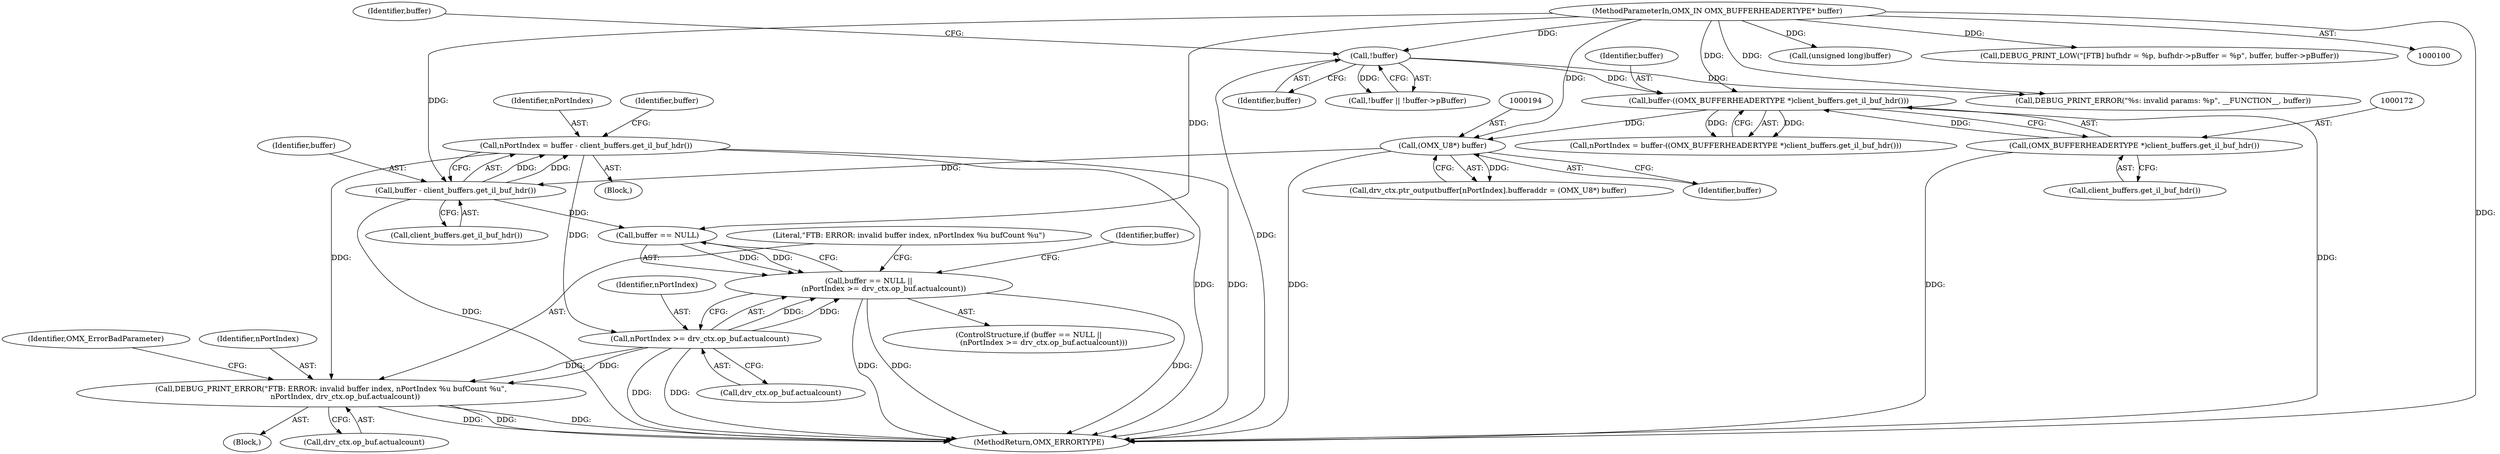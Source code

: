 digraph "0_Android_5b82f4f90c3d531313714df4b936f92fb0ff15cf_1@integer" {
"1000239" [label="(Call,nPortIndex = buffer - client_buffers.get_il_buf_hdr())"];
"1000241" [label="(Call,buffer - client_buffers.get_il_buf_hdr())"];
"1000193" [label="(Call,(OMX_U8*) buffer)"];
"1000169" [label="(Call,buffer-((OMX_BUFFERHEADERTYPE *)client_buffers.get_il_buf_hdr()))"];
"1000122" [label="(Call,!buffer)"];
"1000102" [label="(MethodParameterIn,OMX_IN OMX_BUFFERHEADERTYPE* buffer)"];
"1000171" [label="(Call,(OMX_BUFFERHEADERTYPE *)client_buffers.get_il_buf_hdr())"];
"1000249" [label="(Call,nPortIndex >= drv_ctx.op_buf.actualcount)"];
"1000245" [label="(Call,buffer == NULL ||\n             (nPortIndex >= drv_ctx.op_buf.actualcount))"];
"1000257" [label="(Call,DEBUG_PRINT_ERROR(\"FTB: ERROR: invalid buffer index, nPortIndex %u bufCount %u\",\n            nPortIndex, drv_ctx.op_buf.actualcount))"];
"1000260" [label="(Call,drv_ctx.op_buf.actualcount)"];
"1000246" [label="(Call,buffer == NULL)"];
"1000195" [label="(Identifier,buffer)"];
"1000185" [label="(Call,drv_ctx.ptr_outputbuffer[nPortIndex].bufferaddr = (OMX_U8*) buffer)"];
"1000245" [label="(Call,buffer == NULL ||\n             (nPortIndex >= drv_ctx.op_buf.actualcount))"];
"1000193" [label="(Call,(OMX_U8*) buffer)"];
"1000256" [label="(Block,)"];
"1000249" [label="(Call,nPortIndex >= drv_ctx.op_buf.actualcount)"];
"1000169" [label="(Call,buffer-((OMX_BUFFERHEADERTYPE *)client_buffers.get_il_buf_hdr()))"];
"1000122" [label="(Call,!buffer)"];
"1000293" [label="(Call,(unsigned long)buffer)"];
"1000171" [label="(Call,(OMX_BUFFERHEADERTYPE *)client_buffers.get_il_buf_hdr())"];
"1000170" [label="(Identifier,buffer)"];
"1000270" [label="(Identifier,buffer)"];
"1000241" [label="(Call,buffer - client_buffers.get_il_buf_hdr())"];
"1000239" [label="(Call,nPortIndex = buffer - client_buffers.get_il_buf_hdr())"];
"1000257" [label="(Call,DEBUG_PRINT_ERROR(\"FTB: ERROR: invalid buffer index, nPortIndex %u bufCount %u\",\n            nPortIndex, drv_ctx.op_buf.actualcount))"];
"1000259" [label="(Identifier,nPortIndex)"];
"1000299" [label="(MethodReturn,OMX_ERRORTYPE)"];
"1000240" [label="(Identifier,nPortIndex)"];
"1000244" [label="(ControlStructure,if (buffer == NULL ||\n             (nPortIndex >= drv_ctx.op_buf.actualcount)))"];
"1000243" [label="(Call,client_buffers.get_il_buf_hdr())"];
"1000242" [label="(Identifier,buffer)"];
"1000250" [label="(Identifier,nPortIndex)"];
"1000173" [label="(Call,client_buffers.get_il_buf_hdr())"];
"1000258" [label="(Literal,\"FTB: ERROR: invalid buffer index, nPortIndex %u bufCount %u\")"];
"1000121" [label="(Call,!buffer || !buffer->pBuffer)"];
"1000247" [label="(Identifier,buffer)"];
"1000283" [label="(Call,DEBUG_PRINT_LOW(\"[FTB] bufhdr = %p, bufhdr->pBuffer = %p\", buffer, buffer->pBuffer))"];
"1000266" [label="(Identifier,OMX_ErrorBadParameter)"];
"1000123" [label="(Identifier,buffer)"];
"1000103" [label="(Block,)"];
"1000126" [label="(Identifier,buffer)"];
"1000167" [label="(Call,nPortIndex = buffer-((OMX_BUFFERHEADERTYPE *)client_buffers.get_il_buf_hdr()))"];
"1000129" [label="(Call,DEBUG_PRINT_ERROR(\"%s: invalid params: %p\", __FUNCTION__, buffer))"];
"1000102" [label="(MethodParameterIn,OMX_IN OMX_BUFFERHEADERTYPE* buffer)"];
"1000251" [label="(Call,drv_ctx.op_buf.actualcount)"];
"1000239" -> "1000103"  [label="AST: "];
"1000239" -> "1000241"  [label="CFG: "];
"1000240" -> "1000239"  [label="AST: "];
"1000241" -> "1000239"  [label="AST: "];
"1000247" -> "1000239"  [label="CFG: "];
"1000239" -> "1000299"  [label="DDG: "];
"1000239" -> "1000299"  [label="DDG: "];
"1000241" -> "1000239"  [label="DDG: "];
"1000241" -> "1000239"  [label="DDG: "];
"1000239" -> "1000249"  [label="DDG: "];
"1000239" -> "1000257"  [label="DDG: "];
"1000241" -> "1000243"  [label="CFG: "];
"1000242" -> "1000241"  [label="AST: "];
"1000243" -> "1000241"  [label="AST: "];
"1000241" -> "1000299"  [label="DDG: "];
"1000193" -> "1000241"  [label="DDG: "];
"1000102" -> "1000241"  [label="DDG: "];
"1000241" -> "1000246"  [label="DDG: "];
"1000193" -> "1000185"  [label="AST: "];
"1000193" -> "1000195"  [label="CFG: "];
"1000194" -> "1000193"  [label="AST: "];
"1000195" -> "1000193"  [label="AST: "];
"1000185" -> "1000193"  [label="CFG: "];
"1000193" -> "1000299"  [label="DDG: "];
"1000193" -> "1000185"  [label="DDG: "];
"1000169" -> "1000193"  [label="DDG: "];
"1000102" -> "1000193"  [label="DDG: "];
"1000169" -> "1000167"  [label="AST: "];
"1000169" -> "1000171"  [label="CFG: "];
"1000170" -> "1000169"  [label="AST: "];
"1000171" -> "1000169"  [label="AST: "];
"1000167" -> "1000169"  [label="CFG: "];
"1000169" -> "1000299"  [label="DDG: "];
"1000169" -> "1000167"  [label="DDG: "];
"1000169" -> "1000167"  [label="DDG: "];
"1000122" -> "1000169"  [label="DDG: "];
"1000102" -> "1000169"  [label="DDG: "];
"1000171" -> "1000169"  [label="DDG: "];
"1000122" -> "1000121"  [label="AST: "];
"1000122" -> "1000123"  [label="CFG: "];
"1000123" -> "1000122"  [label="AST: "];
"1000126" -> "1000122"  [label="CFG: "];
"1000121" -> "1000122"  [label="CFG: "];
"1000122" -> "1000299"  [label="DDG: "];
"1000122" -> "1000121"  [label="DDG: "];
"1000102" -> "1000122"  [label="DDG: "];
"1000122" -> "1000129"  [label="DDG: "];
"1000102" -> "1000100"  [label="AST: "];
"1000102" -> "1000299"  [label="DDG: "];
"1000102" -> "1000129"  [label="DDG: "];
"1000102" -> "1000246"  [label="DDG: "];
"1000102" -> "1000283"  [label="DDG: "];
"1000102" -> "1000293"  [label="DDG: "];
"1000171" -> "1000173"  [label="CFG: "];
"1000172" -> "1000171"  [label="AST: "];
"1000173" -> "1000171"  [label="AST: "];
"1000171" -> "1000299"  [label="DDG: "];
"1000249" -> "1000245"  [label="AST: "];
"1000249" -> "1000251"  [label="CFG: "];
"1000250" -> "1000249"  [label="AST: "];
"1000251" -> "1000249"  [label="AST: "];
"1000245" -> "1000249"  [label="CFG: "];
"1000249" -> "1000299"  [label="DDG: "];
"1000249" -> "1000299"  [label="DDG: "];
"1000249" -> "1000245"  [label="DDG: "];
"1000249" -> "1000245"  [label="DDG: "];
"1000249" -> "1000257"  [label="DDG: "];
"1000249" -> "1000257"  [label="DDG: "];
"1000245" -> "1000244"  [label="AST: "];
"1000245" -> "1000246"  [label="CFG: "];
"1000246" -> "1000245"  [label="AST: "];
"1000258" -> "1000245"  [label="CFG: "];
"1000270" -> "1000245"  [label="CFG: "];
"1000245" -> "1000299"  [label="DDG: "];
"1000245" -> "1000299"  [label="DDG: "];
"1000245" -> "1000299"  [label="DDG: "];
"1000246" -> "1000245"  [label="DDG: "];
"1000246" -> "1000245"  [label="DDG: "];
"1000257" -> "1000256"  [label="AST: "];
"1000257" -> "1000260"  [label="CFG: "];
"1000258" -> "1000257"  [label="AST: "];
"1000259" -> "1000257"  [label="AST: "];
"1000260" -> "1000257"  [label="AST: "];
"1000266" -> "1000257"  [label="CFG: "];
"1000257" -> "1000299"  [label="DDG: "];
"1000257" -> "1000299"  [label="DDG: "];
"1000257" -> "1000299"  [label="DDG: "];
}
